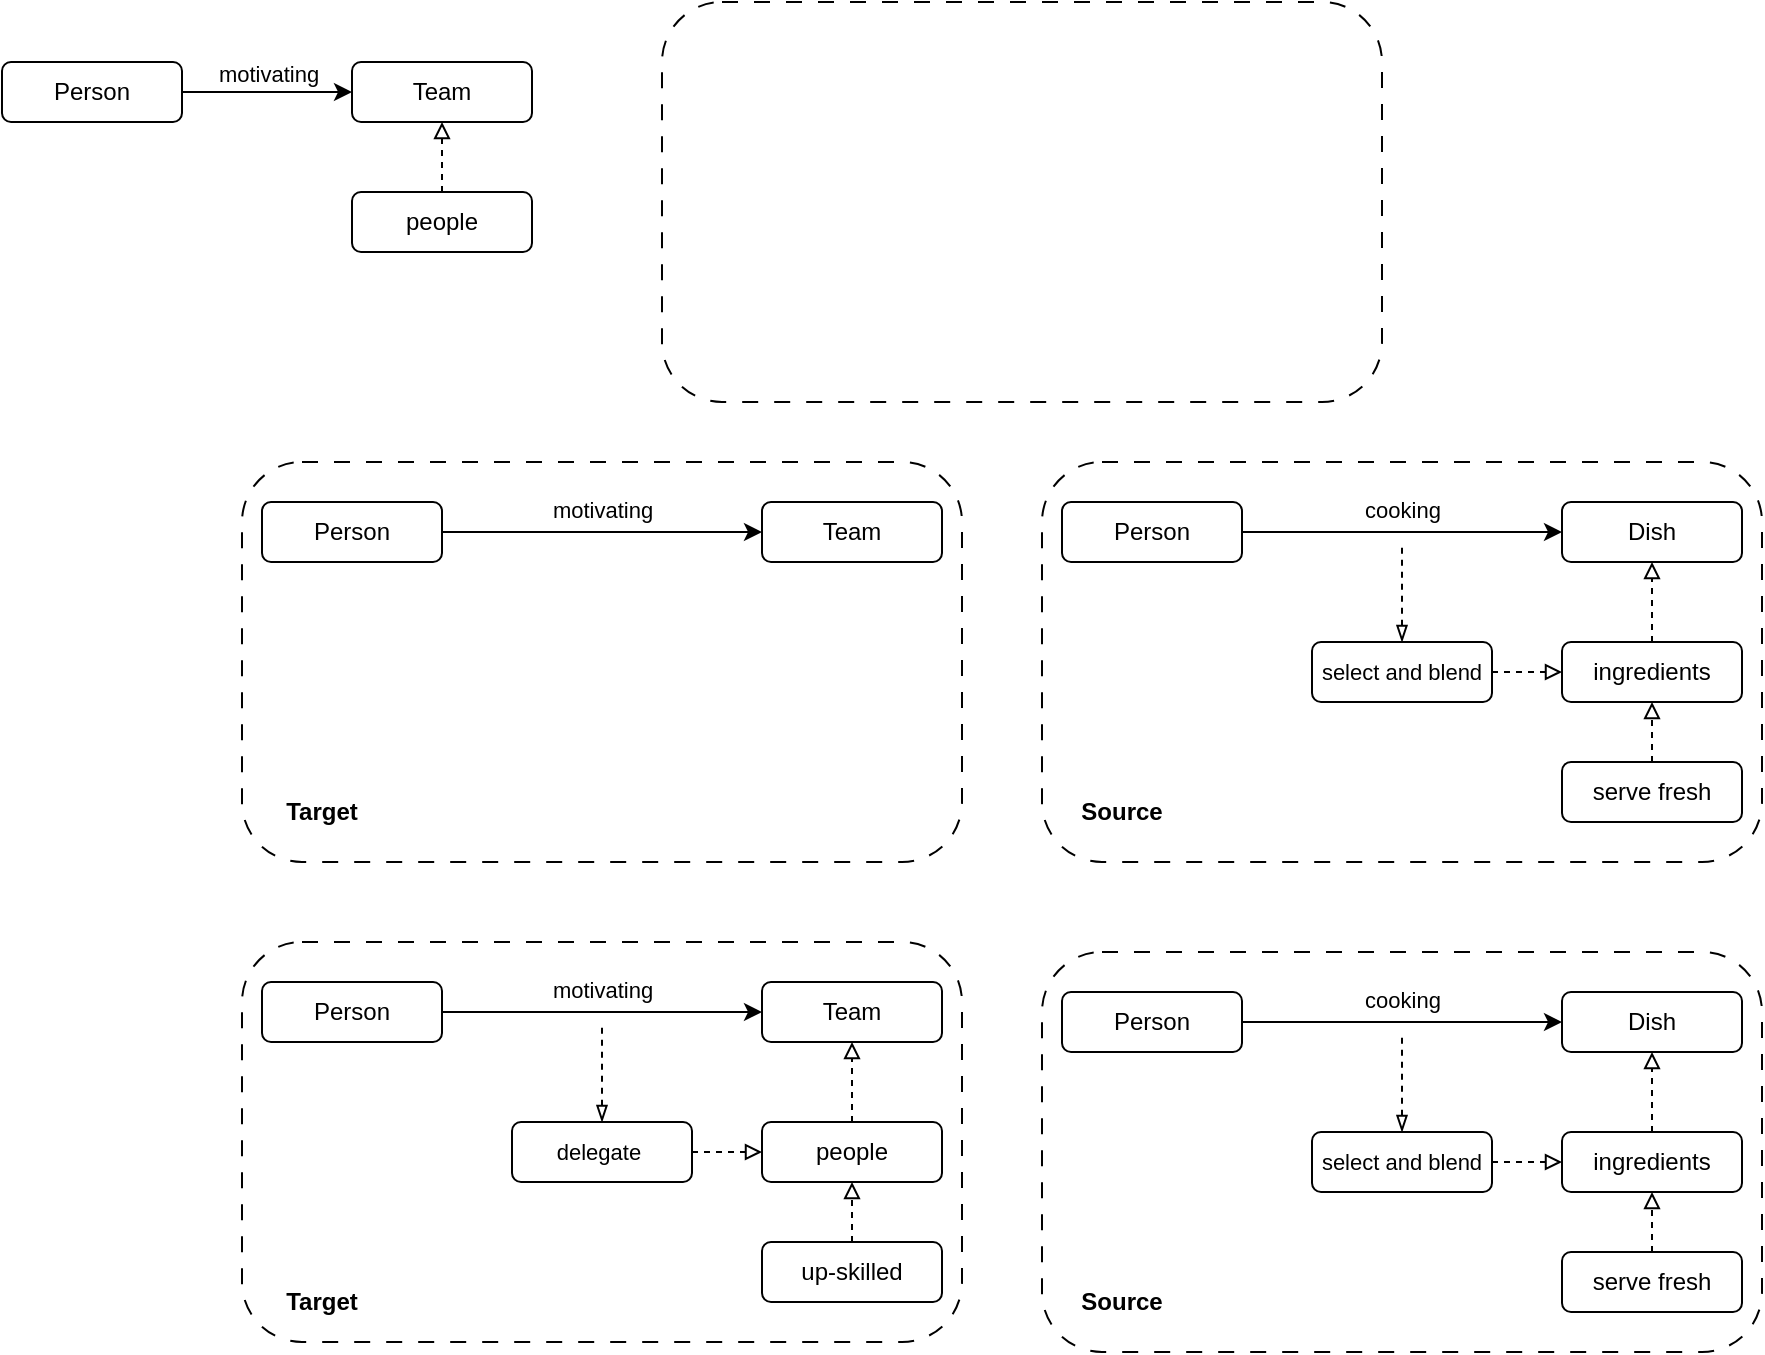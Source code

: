 <mxfile version="22.0.8" type="github">
  <diagram name="Page-1" id="jASNOiwGnqA6pGNYTXdg">
    <mxGraphModel dx="2058" dy="1323" grid="1" gridSize="10" guides="1" tooltips="1" connect="1" arrows="1" fold="1" page="1" pageScale="1" pageWidth="1169" pageHeight="827" math="0" shadow="0">
      <root>
        <mxCell id="0" />
        <mxCell id="1" parent="0" />
        <mxCell id="znEUngbkiNl1JFGDMSZA-22" value="" style="rounded=1;whiteSpace=wrap;html=1;fillColor=none;dashed=1;strokeColor=default;dashPattern=8 8;" parent="1" vertex="1">
          <mxGeometry x="470" y="150" width="360" height="200" as="geometry" />
        </mxCell>
        <mxCell id="znEUngbkiNl1JFGDMSZA-8" value="motivating" style="edgeStyle=orthogonalEdgeStyle;rounded=0;orthogonalLoop=1;jettySize=auto;html=1;exitX=1;exitY=0.5;exitDx=0;exitDy=0;entryX=0;entryY=0.5;entryDx=0;entryDy=0;" parent="1" source="znEUngbkiNl1JFGDMSZA-6" target="znEUngbkiNl1JFGDMSZA-7" edge="1">
          <mxGeometry x="0.012" y="9" relative="1" as="geometry">
            <mxPoint as="offset" />
          </mxGeometry>
        </mxCell>
        <mxCell id="znEUngbkiNl1JFGDMSZA-6" value="Person" style="rounded=1;whiteSpace=wrap;html=1;" parent="1" vertex="1">
          <mxGeometry x="-50" y="-50" width="90" height="30" as="geometry" />
        </mxCell>
        <mxCell id="znEUngbkiNl1JFGDMSZA-7" value="Team" style="rounded=1;whiteSpace=wrap;html=1;" parent="1" vertex="1">
          <mxGeometry x="125" y="-50" width="90" height="30" as="geometry" />
        </mxCell>
        <mxCell id="znEUngbkiNl1JFGDMSZA-9" value="cooking" style="edgeStyle=orthogonalEdgeStyle;rounded=0;orthogonalLoop=1;jettySize=auto;html=1;exitX=1;exitY=0.5;exitDx=0;exitDy=0;entryX=0;entryY=0.5;entryDx=0;entryDy=0;" parent="1" source="znEUngbkiNl1JFGDMSZA-10" target="znEUngbkiNl1JFGDMSZA-11" edge="1">
          <mxGeometry x="-0.005" y="11" relative="1" as="geometry">
            <mxPoint as="offset" />
          </mxGeometry>
        </mxCell>
        <mxCell id="znEUngbkiNl1JFGDMSZA-10" value="Person" style="rounded=1;whiteSpace=wrap;html=1;" parent="1" vertex="1">
          <mxGeometry x="480" y="170" width="90" height="30" as="geometry" />
        </mxCell>
        <mxCell id="znEUngbkiNl1JFGDMSZA-11" value="Dish" style="rounded=1;whiteSpace=wrap;html=1;" parent="1" vertex="1">
          <mxGeometry x="730" y="170" width="90" height="30" as="geometry" />
        </mxCell>
        <mxCell id="znEUngbkiNl1JFGDMSZA-17" style="edgeStyle=orthogonalEdgeStyle;rounded=0;orthogonalLoop=1;jettySize=auto;html=1;exitX=0.5;exitY=0;exitDx=0;exitDy=0;entryX=0.5;entryY=1;entryDx=0;entryDy=0;dashed=1;endArrow=block;endFill=0;" parent="1" source="znEUngbkiNl1JFGDMSZA-12" target="znEUngbkiNl1JFGDMSZA-11" edge="1">
          <mxGeometry relative="1" as="geometry" />
        </mxCell>
        <mxCell id="znEUngbkiNl1JFGDMSZA-12" value="ingredients" style="rounded=1;whiteSpace=wrap;html=1;" parent="1" vertex="1">
          <mxGeometry x="730" y="240" width="90" height="30" as="geometry" />
        </mxCell>
        <mxCell id="znEUngbkiNl1JFGDMSZA-19" style="edgeStyle=orthogonalEdgeStyle;rounded=0;orthogonalLoop=1;jettySize=auto;html=1;exitX=0.5;exitY=0;exitDx=0;exitDy=0;startArrow=blockThin;startFill=0;endArrow=none;endFill=0;dashed=1;" parent="1" source="znEUngbkiNl1JFGDMSZA-14" edge="1">
          <mxGeometry relative="1" as="geometry">
            <mxPoint x="650" y="190" as="targetPoint" />
          </mxGeometry>
        </mxCell>
        <mxCell id="znEUngbkiNl1JFGDMSZA-20" style="edgeStyle=orthogonalEdgeStyle;rounded=0;orthogonalLoop=1;jettySize=auto;html=1;exitX=1;exitY=0.5;exitDx=0;exitDy=0;entryX=0;entryY=0.5;entryDx=0;entryDy=0;endArrow=block;endFill=0;dashed=1;" parent="1" source="znEUngbkiNl1JFGDMSZA-14" target="znEUngbkiNl1JFGDMSZA-12" edge="1">
          <mxGeometry relative="1" as="geometry" />
        </mxCell>
        <mxCell id="znEUngbkiNl1JFGDMSZA-14" value="&lt;font style=&quot;font-size: 11px;&quot;&gt;select and blend&lt;/font&gt;" style="rounded=1;whiteSpace=wrap;html=1;" parent="1" vertex="1">
          <mxGeometry x="605" y="240" width="90" height="30" as="geometry" />
        </mxCell>
        <mxCell id="znEUngbkiNl1JFGDMSZA-16" style="edgeStyle=orthogonalEdgeStyle;rounded=0;orthogonalLoop=1;jettySize=auto;html=1;exitX=0.5;exitY=0;exitDx=0;exitDy=0;dashed=1;endArrow=block;endFill=0;entryX=0.5;entryY=1;entryDx=0;entryDy=0;" parent="1" source="znEUngbkiNl1JFGDMSZA-15" target="znEUngbkiNl1JFGDMSZA-12" edge="1">
          <mxGeometry relative="1" as="geometry">
            <mxPoint x="880" y="300" as="targetPoint" />
          </mxGeometry>
        </mxCell>
        <mxCell id="znEUngbkiNl1JFGDMSZA-15" value="serve fresh" style="rounded=1;whiteSpace=wrap;html=1;" parent="1" vertex="1">
          <mxGeometry x="730" y="300" width="90" height="30" as="geometry" />
        </mxCell>
        <mxCell id="znEUngbkiNl1JFGDMSZA-24" style="edgeStyle=orthogonalEdgeStyle;rounded=0;orthogonalLoop=1;jettySize=auto;html=1;exitX=0.5;exitY=0;exitDx=0;exitDy=0;entryX=0.5;entryY=1;entryDx=0;entryDy=0;endArrow=block;endFill=0;dashed=1;" parent="1" source="znEUngbkiNl1JFGDMSZA-23" target="znEUngbkiNl1JFGDMSZA-7" edge="1">
          <mxGeometry relative="1" as="geometry" />
        </mxCell>
        <mxCell id="znEUngbkiNl1JFGDMSZA-23" value="people" style="rounded=1;whiteSpace=wrap;html=1;" parent="1" vertex="1">
          <mxGeometry x="125" y="15" width="90" height="30" as="geometry" />
        </mxCell>
        <mxCell id="znEUngbkiNl1JFGDMSZA-25" value="" style="rounded=1;whiteSpace=wrap;html=1;fillColor=none;dashed=1;strokeColor=default;dashPattern=8 8;" parent="1" vertex="1">
          <mxGeometry x="280" y="-80" width="360" height="200" as="geometry" />
        </mxCell>
        <mxCell id="znEUngbkiNl1JFGDMSZA-26" value="" style="rounded=1;whiteSpace=wrap;html=1;fillColor=none;dashed=1;strokeColor=default;dashPattern=8 8;" parent="1" vertex="1">
          <mxGeometry x="70" y="150" width="360" height="200" as="geometry" />
        </mxCell>
        <mxCell id="znEUngbkiNl1JFGDMSZA-27" value="motivating" style="edgeStyle=orthogonalEdgeStyle;rounded=0;orthogonalLoop=1;jettySize=auto;html=1;exitX=1;exitY=0.5;exitDx=0;exitDy=0;entryX=0;entryY=0.5;entryDx=0;entryDy=0;" parent="1" source="znEUngbkiNl1JFGDMSZA-28" target="znEUngbkiNl1JFGDMSZA-29" edge="1">
          <mxGeometry y="11" relative="1" as="geometry">
            <mxPoint as="offset" />
          </mxGeometry>
        </mxCell>
        <mxCell id="znEUngbkiNl1JFGDMSZA-28" value="Person" style="rounded=1;whiteSpace=wrap;html=1;" parent="1" vertex="1">
          <mxGeometry x="80" y="170" width="90" height="30" as="geometry" />
        </mxCell>
        <mxCell id="znEUngbkiNl1JFGDMSZA-29" value="Team" style="rounded=1;whiteSpace=wrap;html=1;" parent="1" vertex="1">
          <mxGeometry x="330" y="170" width="90" height="30" as="geometry" />
        </mxCell>
        <mxCell id="znEUngbkiNl1JFGDMSZA-37" value="" style="rounded=1;whiteSpace=wrap;html=1;fillColor=none;dashed=1;strokeColor=default;dashPattern=8 8;" parent="1" vertex="1">
          <mxGeometry x="70" y="390" width="360" height="200" as="geometry" />
        </mxCell>
        <mxCell id="znEUngbkiNl1JFGDMSZA-38" value="motivating" style="edgeStyle=orthogonalEdgeStyle;rounded=0;orthogonalLoop=1;jettySize=auto;html=1;exitX=1;exitY=0.5;exitDx=0;exitDy=0;entryX=0;entryY=0.5;entryDx=0;entryDy=0;" parent="1" source="znEUngbkiNl1JFGDMSZA-39" target="znEUngbkiNl1JFGDMSZA-40" edge="1">
          <mxGeometry x="-0.005" y="11" relative="1" as="geometry">
            <mxPoint as="offset" />
          </mxGeometry>
        </mxCell>
        <mxCell id="znEUngbkiNl1JFGDMSZA-39" value="Person" style="rounded=1;whiteSpace=wrap;html=1;" parent="1" vertex="1">
          <mxGeometry x="80" y="410" width="90" height="30" as="geometry" />
        </mxCell>
        <mxCell id="znEUngbkiNl1JFGDMSZA-40" value="Team" style="rounded=1;whiteSpace=wrap;html=1;" parent="1" vertex="1">
          <mxGeometry x="330" y="410" width="90" height="30" as="geometry" />
        </mxCell>
        <mxCell id="znEUngbkiNl1JFGDMSZA-41" style="edgeStyle=orthogonalEdgeStyle;rounded=0;orthogonalLoop=1;jettySize=auto;html=1;exitX=0.5;exitY=0;exitDx=0;exitDy=0;entryX=0.5;entryY=1;entryDx=0;entryDy=0;dashed=1;endArrow=block;endFill=0;" parent="1" source="znEUngbkiNl1JFGDMSZA-42" target="znEUngbkiNl1JFGDMSZA-40" edge="1">
          <mxGeometry relative="1" as="geometry" />
        </mxCell>
        <mxCell id="znEUngbkiNl1JFGDMSZA-42" value="people" style="rounded=1;whiteSpace=wrap;html=1;" parent="1" vertex="1">
          <mxGeometry x="330" y="480" width="90" height="30" as="geometry" />
        </mxCell>
        <mxCell id="znEUngbkiNl1JFGDMSZA-43" style="edgeStyle=orthogonalEdgeStyle;rounded=0;orthogonalLoop=1;jettySize=auto;html=1;exitX=0.5;exitY=0;exitDx=0;exitDy=0;startArrow=blockThin;startFill=0;endArrow=none;endFill=0;dashed=1;" parent="1" source="znEUngbkiNl1JFGDMSZA-45" edge="1">
          <mxGeometry relative="1" as="geometry">
            <mxPoint x="250" y="430" as="targetPoint" />
          </mxGeometry>
        </mxCell>
        <mxCell id="znEUngbkiNl1JFGDMSZA-44" style="edgeStyle=orthogonalEdgeStyle;rounded=0;orthogonalLoop=1;jettySize=auto;html=1;exitX=1;exitY=0.5;exitDx=0;exitDy=0;entryX=0;entryY=0.5;entryDx=0;entryDy=0;endArrow=block;endFill=0;dashed=1;" parent="1" source="znEUngbkiNl1JFGDMSZA-45" target="znEUngbkiNl1JFGDMSZA-42" edge="1">
          <mxGeometry relative="1" as="geometry" />
        </mxCell>
        <mxCell id="znEUngbkiNl1JFGDMSZA-45" value="&lt;font style=&quot;font-size: 11px;&quot;&gt;delegate&amp;nbsp;&lt;/font&gt;" style="rounded=1;whiteSpace=wrap;html=1;" parent="1" vertex="1">
          <mxGeometry x="205" y="480" width="90" height="30" as="geometry" />
        </mxCell>
        <mxCell id="znEUngbkiNl1JFGDMSZA-46" style="edgeStyle=orthogonalEdgeStyle;rounded=0;orthogonalLoop=1;jettySize=auto;html=1;exitX=0.5;exitY=0;exitDx=0;exitDy=0;dashed=1;endArrow=block;endFill=0;entryX=0.5;entryY=1;entryDx=0;entryDy=0;" parent="1" source="znEUngbkiNl1JFGDMSZA-47" target="znEUngbkiNl1JFGDMSZA-42" edge="1">
          <mxGeometry relative="1" as="geometry">
            <mxPoint x="480" y="540" as="targetPoint" />
          </mxGeometry>
        </mxCell>
        <mxCell id="znEUngbkiNl1JFGDMSZA-47" value="up-skilled" style="rounded=1;whiteSpace=wrap;html=1;" parent="1" vertex="1">
          <mxGeometry x="330" y="540" width="90" height="30" as="geometry" />
        </mxCell>
        <mxCell id="znEUngbkiNl1JFGDMSZA-48" value="&lt;b&gt;Source&lt;/b&gt;" style="text;html=1;strokeColor=none;fillColor=none;align=center;verticalAlign=middle;whiteSpace=wrap;rounded=0;" parent="1" vertex="1">
          <mxGeometry x="480" y="310" width="60" height="30" as="geometry" />
        </mxCell>
        <mxCell id="znEUngbkiNl1JFGDMSZA-49" value="&lt;b&gt;Target&lt;/b&gt;" style="text;html=1;strokeColor=none;fillColor=none;align=center;verticalAlign=middle;whiteSpace=wrap;rounded=0;" parent="1" vertex="1">
          <mxGeometry x="80" y="310" width="60" height="30" as="geometry" />
        </mxCell>
        <mxCell id="znEUngbkiNl1JFGDMSZA-50" value="" style="rounded=1;whiteSpace=wrap;html=1;fillColor=none;dashed=1;strokeColor=default;dashPattern=8 8;" parent="1" vertex="1">
          <mxGeometry x="470" y="395" width="360" height="200" as="geometry" />
        </mxCell>
        <mxCell id="znEUngbkiNl1JFGDMSZA-51" value="cooking" style="edgeStyle=orthogonalEdgeStyle;rounded=0;orthogonalLoop=1;jettySize=auto;html=1;exitX=1;exitY=0.5;exitDx=0;exitDy=0;entryX=0;entryY=0.5;entryDx=0;entryDy=0;" parent="1" source="znEUngbkiNl1JFGDMSZA-52" target="znEUngbkiNl1JFGDMSZA-53" edge="1">
          <mxGeometry x="-0.005" y="11" relative="1" as="geometry">
            <mxPoint as="offset" />
          </mxGeometry>
        </mxCell>
        <mxCell id="znEUngbkiNl1JFGDMSZA-52" value="Person" style="rounded=1;whiteSpace=wrap;html=1;" parent="1" vertex="1">
          <mxGeometry x="480" y="415" width="90" height="30" as="geometry" />
        </mxCell>
        <mxCell id="znEUngbkiNl1JFGDMSZA-53" value="Dish" style="rounded=1;whiteSpace=wrap;html=1;" parent="1" vertex="1">
          <mxGeometry x="730" y="415" width="90" height="30" as="geometry" />
        </mxCell>
        <mxCell id="znEUngbkiNl1JFGDMSZA-54" style="edgeStyle=orthogonalEdgeStyle;rounded=0;orthogonalLoop=1;jettySize=auto;html=1;exitX=0.5;exitY=0;exitDx=0;exitDy=0;entryX=0.5;entryY=1;entryDx=0;entryDy=0;dashed=1;endArrow=block;endFill=0;" parent="1" source="znEUngbkiNl1JFGDMSZA-55" target="znEUngbkiNl1JFGDMSZA-53" edge="1">
          <mxGeometry relative="1" as="geometry" />
        </mxCell>
        <mxCell id="znEUngbkiNl1JFGDMSZA-55" value="ingredients" style="rounded=1;whiteSpace=wrap;html=1;" parent="1" vertex="1">
          <mxGeometry x="730" y="485" width="90" height="30" as="geometry" />
        </mxCell>
        <mxCell id="znEUngbkiNl1JFGDMSZA-56" style="edgeStyle=orthogonalEdgeStyle;rounded=0;orthogonalLoop=1;jettySize=auto;html=1;exitX=0.5;exitY=0;exitDx=0;exitDy=0;startArrow=blockThin;startFill=0;endArrow=none;endFill=0;dashed=1;" parent="1" source="znEUngbkiNl1JFGDMSZA-58" edge="1">
          <mxGeometry relative="1" as="geometry">
            <mxPoint x="650" y="435" as="targetPoint" />
          </mxGeometry>
        </mxCell>
        <mxCell id="znEUngbkiNl1JFGDMSZA-57" style="edgeStyle=orthogonalEdgeStyle;rounded=0;orthogonalLoop=1;jettySize=auto;html=1;exitX=1;exitY=0.5;exitDx=0;exitDy=0;entryX=0;entryY=0.5;entryDx=0;entryDy=0;endArrow=block;endFill=0;dashed=1;" parent="1" source="znEUngbkiNl1JFGDMSZA-58" target="znEUngbkiNl1JFGDMSZA-55" edge="1">
          <mxGeometry relative="1" as="geometry" />
        </mxCell>
        <mxCell id="znEUngbkiNl1JFGDMSZA-58" value="&lt;font style=&quot;font-size: 11px;&quot;&gt;select and blend&lt;/font&gt;" style="rounded=1;whiteSpace=wrap;html=1;" parent="1" vertex="1">
          <mxGeometry x="605" y="485" width="90" height="30" as="geometry" />
        </mxCell>
        <mxCell id="znEUngbkiNl1JFGDMSZA-59" style="edgeStyle=orthogonalEdgeStyle;rounded=0;orthogonalLoop=1;jettySize=auto;html=1;exitX=0.5;exitY=0;exitDx=0;exitDy=0;dashed=1;endArrow=block;endFill=0;entryX=0.5;entryY=1;entryDx=0;entryDy=0;" parent="1" source="znEUngbkiNl1JFGDMSZA-60" target="znEUngbkiNl1JFGDMSZA-55" edge="1">
          <mxGeometry relative="1" as="geometry">
            <mxPoint x="880" y="545" as="targetPoint" />
          </mxGeometry>
        </mxCell>
        <mxCell id="znEUngbkiNl1JFGDMSZA-60" value="serve fresh" style="rounded=1;whiteSpace=wrap;html=1;" parent="1" vertex="1">
          <mxGeometry x="730" y="545" width="90" height="30" as="geometry" />
        </mxCell>
        <mxCell id="znEUngbkiNl1JFGDMSZA-61" value="&lt;b&gt;Source&lt;/b&gt;" style="text;html=1;strokeColor=none;fillColor=none;align=center;verticalAlign=middle;whiteSpace=wrap;rounded=0;" parent="1" vertex="1">
          <mxGeometry x="480" y="555" width="60" height="30" as="geometry" />
        </mxCell>
        <mxCell id="znEUngbkiNl1JFGDMSZA-62" value="&lt;b&gt;Target&lt;/b&gt;" style="text;html=1;strokeColor=none;fillColor=none;align=center;verticalAlign=middle;whiteSpace=wrap;rounded=0;" parent="1" vertex="1">
          <mxGeometry x="80" y="555" width="60" height="30" as="geometry" />
        </mxCell>
      </root>
    </mxGraphModel>
  </diagram>
</mxfile>
